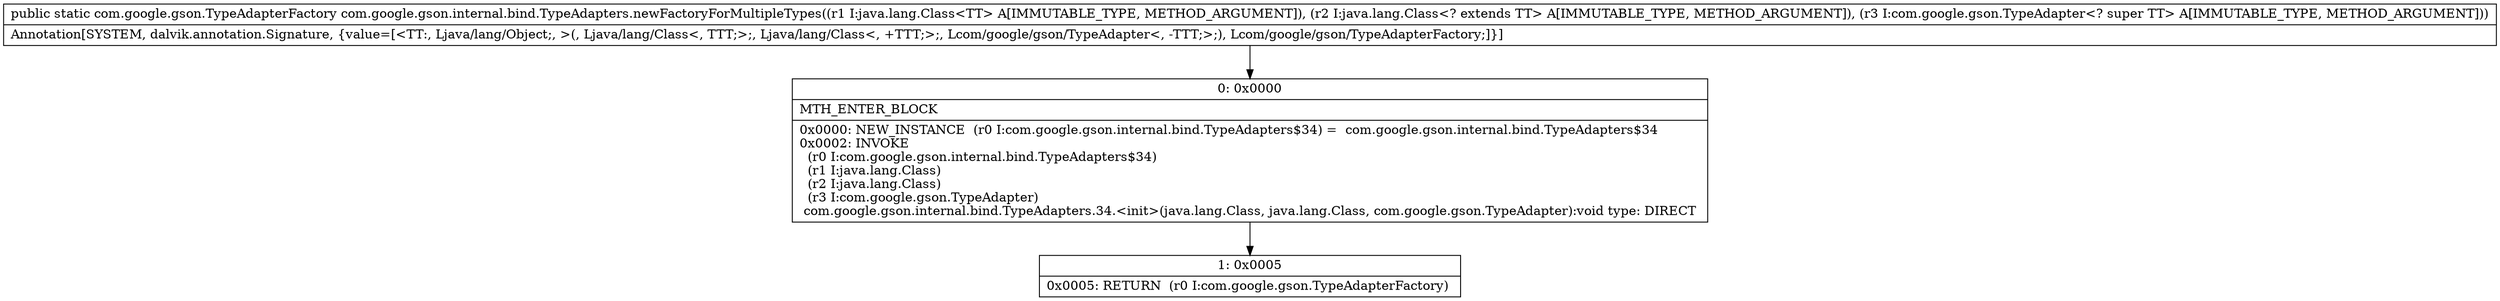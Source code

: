 digraph "CFG forcom.google.gson.internal.bind.TypeAdapters.newFactoryForMultipleTypes(Ljava\/lang\/Class;Ljava\/lang\/Class;Lcom\/google\/gson\/TypeAdapter;)Lcom\/google\/gson\/TypeAdapterFactory;" {
Node_0 [shape=record,label="{0\:\ 0x0000|MTH_ENTER_BLOCK\l|0x0000: NEW_INSTANCE  (r0 I:com.google.gson.internal.bind.TypeAdapters$34) =  com.google.gson.internal.bind.TypeAdapters$34 \l0x0002: INVOKE  \l  (r0 I:com.google.gson.internal.bind.TypeAdapters$34)\l  (r1 I:java.lang.Class)\l  (r2 I:java.lang.Class)\l  (r3 I:com.google.gson.TypeAdapter)\l com.google.gson.internal.bind.TypeAdapters.34.\<init\>(java.lang.Class, java.lang.Class, com.google.gson.TypeAdapter):void type: DIRECT \l}"];
Node_1 [shape=record,label="{1\:\ 0x0005|0x0005: RETURN  (r0 I:com.google.gson.TypeAdapterFactory) \l}"];
MethodNode[shape=record,label="{public static com.google.gson.TypeAdapterFactory com.google.gson.internal.bind.TypeAdapters.newFactoryForMultipleTypes((r1 I:java.lang.Class\<TT\> A[IMMUTABLE_TYPE, METHOD_ARGUMENT]), (r2 I:java.lang.Class\<? extends TT\> A[IMMUTABLE_TYPE, METHOD_ARGUMENT]), (r3 I:com.google.gson.TypeAdapter\<? super TT\> A[IMMUTABLE_TYPE, METHOD_ARGUMENT]))  | Annotation[SYSTEM, dalvik.annotation.Signature, \{value=[\<TT:, Ljava\/lang\/Object;, \>(, Ljava\/lang\/Class\<, TTT;\>;, Ljava\/lang\/Class\<, +TTT;\>;, Lcom\/google\/gson\/TypeAdapter\<, \-TTT;\>;), Lcom\/google\/gson\/TypeAdapterFactory;]\}]\l}"];
MethodNode -> Node_0;
Node_0 -> Node_1;
}

